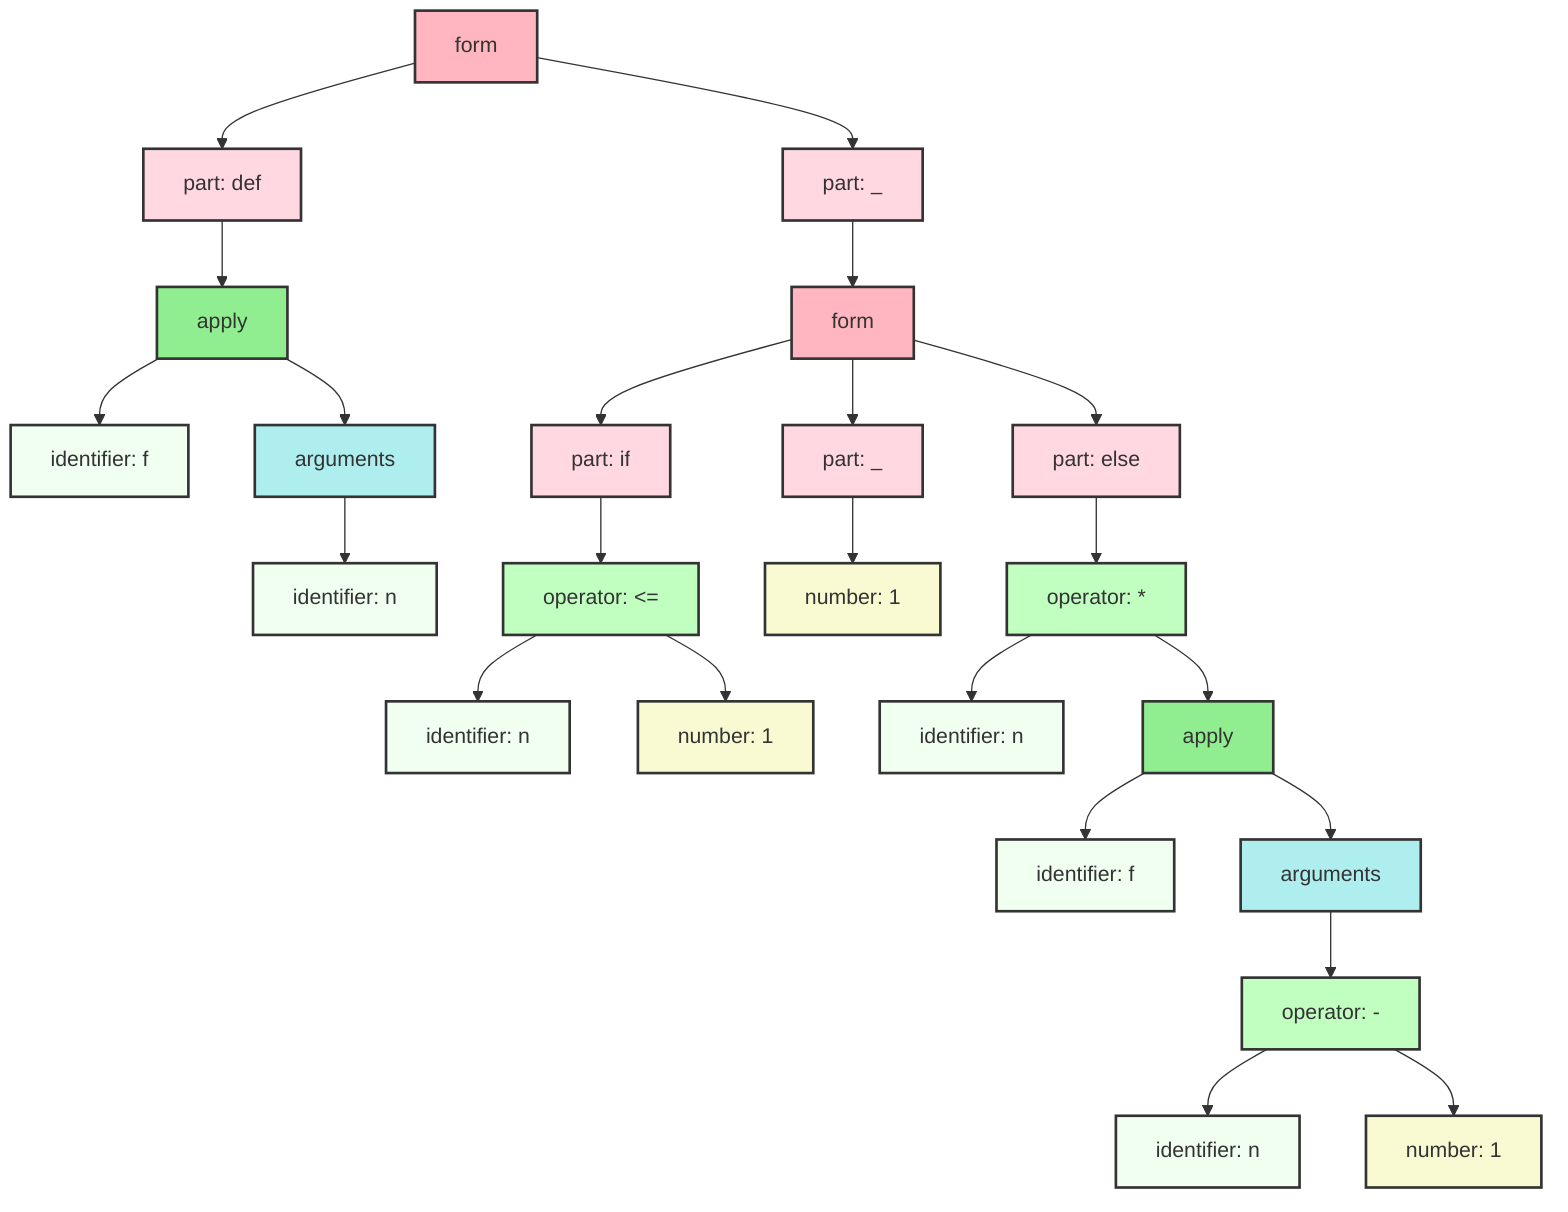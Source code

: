 graph TD
  126587637945888["form"]:::custom_form;
  126587637945968["part: def"]:::custom_part;
  126587637945888 --> 126587637945968;
  126587637946048["apply"]:::custom_apply;
  126587637945968 --> 126587637946048;
  126587637946128["identifier: f"]:::custom_identifier;
  126587637946048 --> 126587637946128;
  126587637946208["arguments"]:::custom_arguments;
  126587637946048 --> 126587637946208;
  126587637946288["identifier: n"]:::custom_identifier;
  126587637946208 --> 126587637946288;
  126587637946368["part: _"]:::custom_part;
  126587637945888 --> 126587637946368;
  126587637946448["form"]:::custom_form;
  126587637946368 --> 126587637946448;
  126587637946528["part: if"]:::custom_part;
  126587637946448 --> 126587637946528;
  126587637946608["operator: <="]:::custom_operator;
  126587637946528 --> 126587637946608;
  126587637946688["identifier: n"]:::custom_identifier;
  126587637946608 --> 126587637946688;
  126587637946768["number: 1"]:::custom_number;
  126587637946608 --> 126587637946768;
  126587637946848["part: _"]:::custom_part;
  126587637946448 --> 126587637946848;
  126587637946928["number: 1"]:::custom_number;
  126587637946848 --> 126587637946928;
  126587637947008["part: else"]:::custom_part;
  126587637946448 --> 126587637947008;
  126587637947088["operator: *"]:::custom_operator;
  126587637947008 --> 126587637947088;
  126587637947168["identifier: n"]:::custom_identifier;
  126587637947088 --> 126587637947168;
  126587637947248["apply"]:::custom_apply;
  126587637947088 --> 126587637947248;
  126587637947408["identifier: f"]:::custom_identifier;
  126587637947248 --> 126587637947408;
  126587637947568["arguments"]:::custom_arguments;
  126587637947248 --> 126587637947568;
  126587637947728["operator: -"]:::custom_operator;
  126587637947568 --> 126587637947728;
  126587637947888["identifier: n"]:::custom_identifier;
  126587637947728 --> 126587637947888;
  126587637948048["number: 1"]:::custom_number;
  126587637947728 --> 126587637948048;

classDef custom_form fill:lightpink,stroke:#333,stroke-width:2px;
classDef custom_part fill:#FFD8E1,stroke:#333,stroke-width:2px;
classDef custom_apply fill:lightgreen,stroke:#333,stroke-width:2px;
classDef custom_identifier fill:Honeydew,stroke:#333,stroke-width:2px;
classDef custom_arguments fill:PaleTurquoise,stroke:#333,stroke-width:2px;
classDef custom_operator fill:#C0FFC0,stroke:#333,stroke-width:2px;
classDef custom_number fill:lightgoldenrodyellow,stroke:#333,stroke-width:2px;